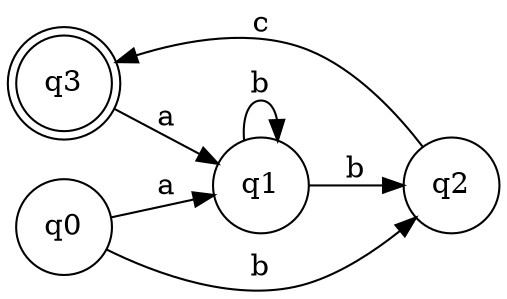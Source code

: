 digraph DFA {
    rankdir=LR;
    size="8,5"
    node [shape = doublecircle]; q3;
    node [shape = circle];
    q0 -> q1 [label="a"];
    q0 -> q2 [label="b"];
    q1 -> q1 [label="b"];
    q1 -> q2 [label="b"];
    q2 -> q3 [label="c"];
    q3 -> q1 [label="a"];

}
